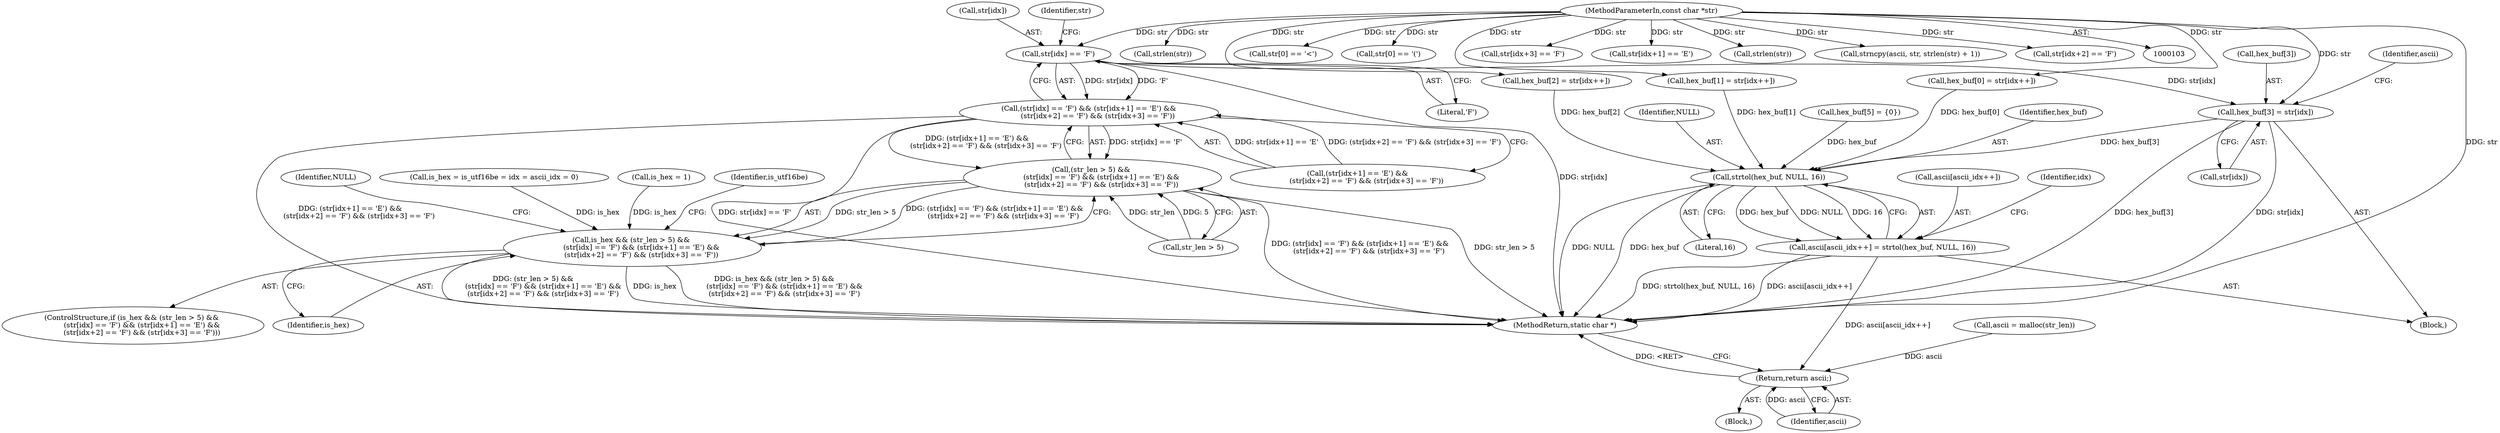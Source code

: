 digraph "0_pdfresurrect_0c4120fffa3dffe97b95c486a120eded82afe8a6_1@array" {
"1000168" [label="(Call,str[idx] == 'F')"];
"1000104" [label="(MethodParameterIn,const char *str)"];
"1000167" [label="(Call,(str[idx] == 'F') && (str[idx+1] == 'E') &&\n        (str[idx+2] == 'F') && (str[idx+3] == 'F'))"];
"1000163" [label="(Call,(str_len > 5) && \n        (str[idx] == 'F') && (str[idx+1] == 'E') &&\n        (str[idx+2] == 'F') && (str[idx+3] == 'F'))"];
"1000161" [label="(Call,is_hex && (str_len > 5) && \n        (str[idx] == 'F') && (str[idx+1] == 'E') &&\n        (str[idx+2] == 'F') && (str[idx+3] == 'F'))"];
"1000241" [label="(Call,hex_buf[3] = str[idx])"];
"1000253" [label="(Call,strtol(hex_buf, NULL, 16))"];
"1000248" [label="(Call,ascii[ascii_idx++] = strtol(hex_buf, NULL, 16))"];
"1000257" [label="(Return,return ascii;)"];
"1000142" [label="(Call,strlen(str))"];
"1000253" [label="(Call,strtol(hex_buf, NULL, 16))"];
"1000217" [label="(Call,hex_buf[0] = str[idx++])"];
"1000255" [label="(Identifier,NULL)"];
"1000149" [label="(Call,str[0] == '<')"];
"1000161" [label="(Call,is_hex && (str_len > 5) && \n        (str[idx] == 'F') && (str[idx+1] == 'E') &&\n        (str[idx+2] == 'F') && (str[idx+3] == 'F'))"];
"1000113" [label="(Call,hex_buf[5] = {0})"];
"1000254" [label="(Identifier,hex_buf)"];
"1000163" [label="(Call,(str_len > 5) && \n        (str[idx] == 'F') && (str[idx+1] == 'E') &&\n        (str[idx+2] == 'F') && (str[idx+3] == 'F'))"];
"1000169" [label="(Call,str[idx])"];
"1000216" [label="(Block,)"];
"1000245" [label="(Call,str[idx])"];
"1000160" [label="(ControlStructure,if (is_hex && (str_len > 5) && \n        (str[idx] == 'F') && (str[idx+1] == 'E') &&\n        (str[idx+2] == 'F') && (str[idx+3] == 'F')))"];
"1000106" [label="(Block,)"];
"1000172" [label="(Literal,'F')"];
"1000162" [label="(Identifier,is_hex)"];
"1000258" [label="(Identifier,ascii)"];
"1000125" [label="(Call,str[0] == '(')"];
"1000167" [label="(Call,(str[idx] == 'F') && (str[idx+1] == 'E') &&\n        (str[idx+2] == 'F') && (str[idx+3] == 'F'))"];
"1000256" [label="(Literal,16)"];
"1000115" [label="(Call,is_hex = is_utf16be = idx = ascii_idx = 0)"];
"1000155" [label="(Call,is_hex = 1)"];
"1000104" [label="(MethodParameterIn,const char *str)"];
"1000173" [label="(Call,(str[idx+1] == 'E') &&\n        (str[idx+2] == 'F') && (str[idx+3] == 'F'))"];
"1000189" [label="(Call,str[idx+3] == 'F')"];
"1000206" [label="(Call,ascii = malloc(str_len))"];
"1000241" [label="(Call,hex_buf[3] = str[idx])"];
"1000176" [label="(Identifier,str)"];
"1000174" [label="(Call,str[idx+1] == 'E')"];
"1000215" [label="(Identifier,idx)"];
"1000242" [label="(Call,hex_buf[3])"];
"1000168" [label="(Call,str[idx] == 'F')"];
"1000135" [label="(Call,strlen(str))"];
"1000233" [label="(Call,hex_buf[2] = str[idx++])"];
"1000198" [label="(Identifier,is_utf16be)"];
"1000248" [label="(Call,ascii[ascii_idx++] = strtol(hex_buf, NULL, 16))"];
"1000259" [label="(MethodReturn,static char *)"];
"1000138" [label="(Call,strncpy(ascii, str, strlen(str) + 1))"];
"1000225" [label="(Call,hex_buf[1] = str[idx++])"];
"1000164" [label="(Call,str_len > 5)"];
"1000205" [label="(Identifier,NULL)"];
"1000257" [label="(Return,return ascii;)"];
"1000250" [label="(Identifier,ascii)"];
"1000182" [label="(Call,str[idx+2] == 'F')"];
"1000249" [label="(Call,ascii[ascii_idx++])"];
"1000168" -> "1000167"  [label="AST: "];
"1000168" -> "1000172"  [label="CFG: "];
"1000169" -> "1000168"  [label="AST: "];
"1000172" -> "1000168"  [label="AST: "];
"1000176" -> "1000168"  [label="CFG: "];
"1000167" -> "1000168"  [label="CFG: "];
"1000168" -> "1000259"  [label="DDG: str[idx]"];
"1000168" -> "1000167"  [label="DDG: str[idx]"];
"1000168" -> "1000167"  [label="DDG: 'F'"];
"1000104" -> "1000168"  [label="DDG: str"];
"1000168" -> "1000241"  [label="DDG: str[idx]"];
"1000104" -> "1000103"  [label="AST: "];
"1000104" -> "1000259"  [label="DDG: str"];
"1000104" -> "1000125"  [label="DDG: str"];
"1000104" -> "1000135"  [label="DDG: str"];
"1000104" -> "1000138"  [label="DDG: str"];
"1000104" -> "1000142"  [label="DDG: str"];
"1000104" -> "1000149"  [label="DDG: str"];
"1000104" -> "1000174"  [label="DDG: str"];
"1000104" -> "1000182"  [label="DDG: str"];
"1000104" -> "1000189"  [label="DDG: str"];
"1000104" -> "1000217"  [label="DDG: str"];
"1000104" -> "1000225"  [label="DDG: str"];
"1000104" -> "1000233"  [label="DDG: str"];
"1000104" -> "1000241"  [label="DDG: str"];
"1000167" -> "1000163"  [label="AST: "];
"1000167" -> "1000173"  [label="CFG: "];
"1000173" -> "1000167"  [label="AST: "];
"1000163" -> "1000167"  [label="CFG: "];
"1000167" -> "1000259"  [label="DDG: str[idx] == 'F'"];
"1000167" -> "1000259"  [label="DDG: (str[idx+1] == 'E') &&\n        (str[idx+2] == 'F') && (str[idx+3] == 'F')"];
"1000167" -> "1000163"  [label="DDG: str[idx] == 'F'"];
"1000167" -> "1000163"  [label="DDG: (str[idx+1] == 'E') &&\n        (str[idx+2] == 'F') && (str[idx+3] == 'F')"];
"1000173" -> "1000167"  [label="DDG: str[idx+1] == 'E'"];
"1000173" -> "1000167"  [label="DDG: (str[idx+2] == 'F') && (str[idx+3] == 'F')"];
"1000163" -> "1000161"  [label="AST: "];
"1000163" -> "1000164"  [label="CFG: "];
"1000164" -> "1000163"  [label="AST: "];
"1000161" -> "1000163"  [label="CFG: "];
"1000163" -> "1000259"  [label="DDG: str_len > 5"];
"1000163" -> "1000259"  [label="DDG: (str[idx] == 'F') && (str[idx+1] == 'E') &&\n        (str[idx+2] == 'F') && (str[idx+3] == 'F')"];
"1000163" -> "1000161"  [label="DDG: str_len > 5"];
"1000163" -> "1000161"  [label="DDG: (str[idx] == 'F') && (str[idx+1] == 'E') &&\n        (str[idx+2] == 'F') && (str[idx+3] == 'F')"];
"1000164" -> "1000163"  [label="DDG: str_len"];
"1000164" -> "1000163"  [label="DDG: 5"];
"1000161" -> "1000160"  [label="AST: "];
"1000161" -> "1000162"  [label="CFG: "];
"1000162" -> "1000161"  [label="AST: "];
"1000198" -> "1000161"  [label="CFG: "];
"1000205" -> "1000161"  [label="CFG: "];
"1000161" -> "1000259"  [label="DDG: (str_len > 5) && \n        (str[idx] == 'F') && (str[idx+1] == 'E') &&\n        (str[idx+2] == 'F') && (str[idx+3] == 'F')"];
"1000161" -> "1000259"  [label="DDG: is_hex"];
"1000161" -> "1000259"  [label="DDG: is_hex && (str_len > 5) && \n        (str[idx] == 'F') && (str[idx+1] == 'E') &&\n        (str[idx+2] == 'F') && (str[idx+3] == 'F')"];
"1000155" -> "1000161"  [label="DDG: is_hex"];
"1000115" -> "1000161"  [label="DDG: is_hex"];
"1000241" -> "1000216"  [label="AST: "];
"1000241" -> "1000245"  [label="CFG: "];
"1000242" -> "1000241"  [label="AST: "];
"1000245" -> "1000241"  [label="AST: "];
"1000250" -> "1000241"  [label="CFG: "];
"1000241" -> "1000259"  [label="DDG: hex_buf[3]"];
"1000241" -> "1000259"  [label="DDG: str[idx]"];
"1000241" -> "1000253"  [label="DDG: hex_buf[3]"];
"1000253" -> "1000248"  [label="AST: "];
"1000253" -> "1000256"  [label="CFG: "];
"1000254" -> "1000253"  [label="AST: "];
"1000255" -> "1000253"  [label="AST: "];
"1000256" -> "1000253"  [label="AST: "];
"1000248" -> "1000253"  [label="CFG: "];
"1000253" -> "1000259"  [label="DDG: NULL"];
"1000253" -> "1000259"  [label="DDG: hex_buf"];
"1000253" -> "1000248"  [label="DDG: hex_buf"];
"1000253" -> "1000248"  [label="DDG: NULL"];
"1000253" -> "1000248"  [label="DDG: 16"];
"1000225" -> "1000253"  [label="DDG: hex_buf[1]"];
"1000217" -> "1000253"  [label="DDG: hex_buf[0]"];
"1000113" -> "1000253"  [label="DDG: hex_buf"];
"1000233" -> "1000253"  [label="DDG: hex_buf[2]"];
"1000248" -> "1000216"  [label="AST: "];
"1000249" -> "1000248"  [label="AST: "];
"1000215" -> "1000248"  [label="CFG: "];
"1000248" -> "1000259"  [label="DDG: strtol(hex_buf, NULL, 16)"];
"1000248" -> "1000259"  [label="DDG: ascii[ascii_idx++]"];
"1000248" -> "1000257"  [label="DDG: ascii[ascii_idx++]"];
"1000257" -> "1000106"  [label="AST: "];
"1000257" -> "1000258"  [label="CFG: "];
"1000258" -> "1000257"  [label="AST: "];
"1000259" -> "1000257"  [label="CFG: "];
"1000257" -> "1000259"  [label="DDG: <RET>"];
"1000258" -> "1000257"  [label="DDG: ascii"];
"1000206" -> "1000257"  [label="DDG: ascii"];
}
